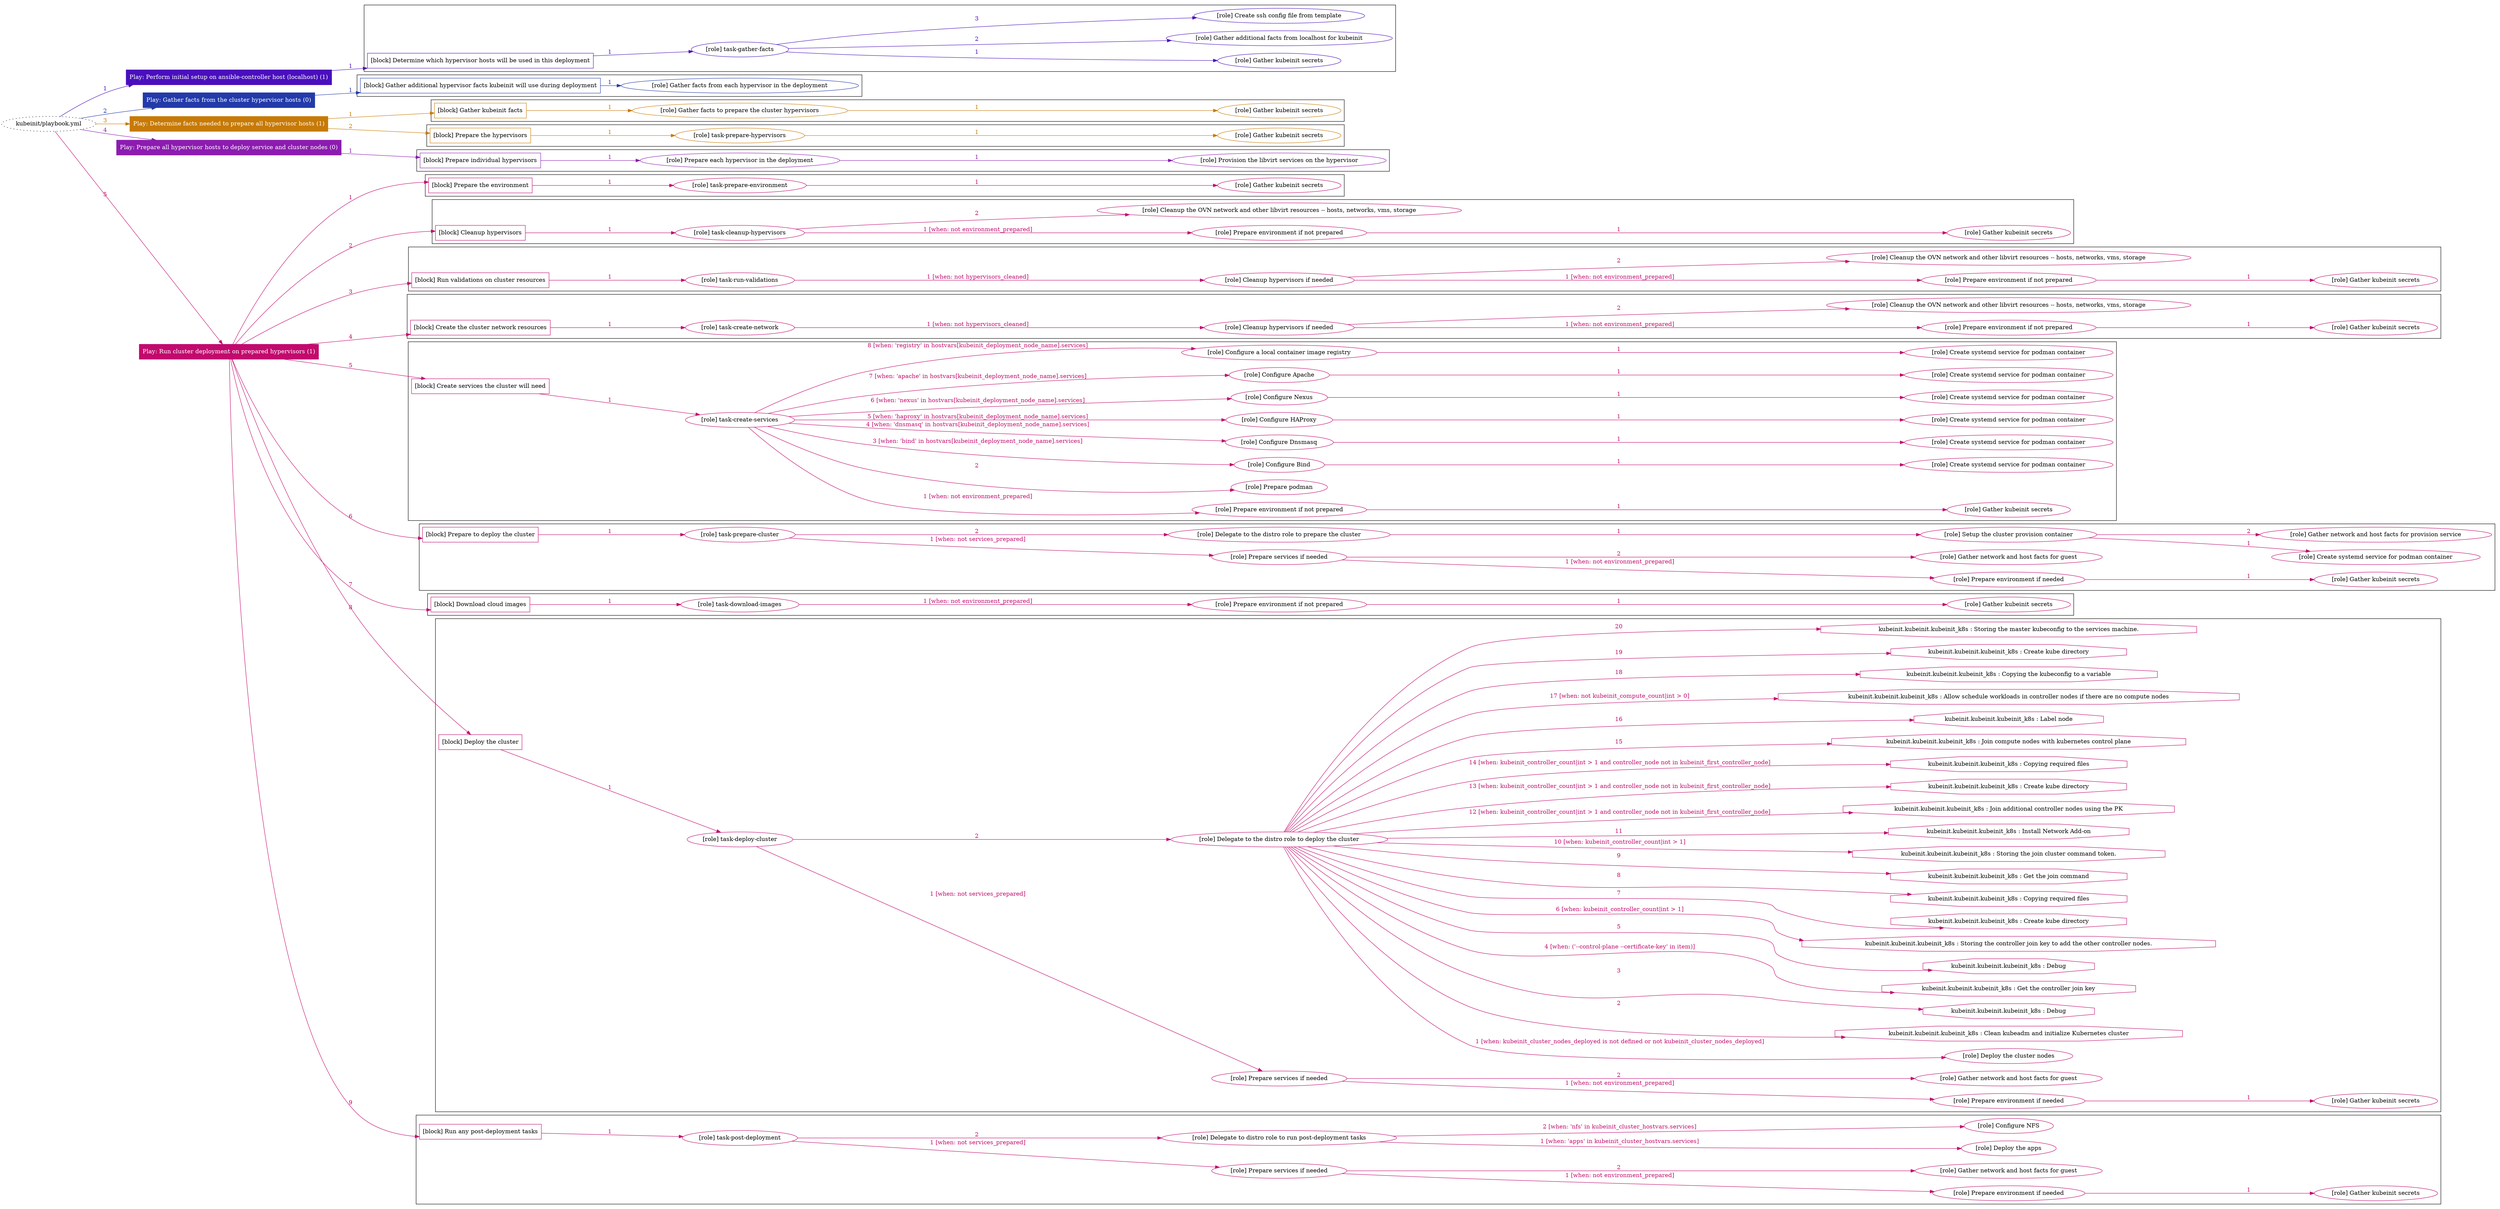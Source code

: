 digraph {
	graph [concentrate=true ordering=in rankdir=LR ratio=fill]
	edge [esep=5 sep=10]
	"kubeinit/playbook.yml" [URL="/home/runner/work/kubeinit/kubeinit/kubeinit/playbook.yml" id=playbook_8ba7c4a5 style=dotted]
	"kubeinit/playbook.yml" -> play_a17d05df [label="1 " color="#4a0fbd" fontcolor="#4a0fbd" id=edge_18a80ffe labeltooltip="1 " tooltip="1 "]
	subgraph "Play: Perform initial setup on ansible-controller host (localhost) (1)" {
		play_a17d05df [label="Play: Perform initial setup on ansible-controller host (localhost) (1)" URL="/home/runner/work/kubeinit/kubeinit/kubeinit/playbook.yml" color="#4a0fbd" fontcolor="#ffffff" id=play_a17d05df shape=box style=filled tooltip=localhost]
		play_a17d05df -> block_2d068ab2 [label=1 color="#4a0fbd" fontcolor="#4a0fbd" id=edge_ea3d58c0 labeltooltip=1 tooltip=1]
		subgraph cluster_block_2d068ab2 {
			block_2d068ab2 [label="[block] Determine which hypervisor hosts will be used in this deployment" URL="/home/runner/work/kubeinit/kubeinit/kubeinit/playbook.yml" color="#4a0fbd" id=block_2d068ab2 labeltooltip="Determine which hypervisor hosts will be used in this deployment" shape=box tooltip="Determine which hypervisor hosts will be used in this deployment"]
			block_2d068ab2 -> role_8c0f1665 [label="1 " color="#4a0fbd" fontcolor="#4a0fbd" id=edge_0869eeef labeltooltip="1 " tooltip="1 "]
			subgraph "task-gather-facts" {
				role_8c0f1665 [label="[role] task-gather-facts" URL="/home/runner/work/kubeinit/kubeinit/kubeinit/playbook.yml" color="#4a0fbd" id=role_8c0f1665 tooltip="task-gather-facts"]
				role_8c0f1665 -> role_6de875dc [label="1 " color="#4a0fbd" fontcolor="#4a0fbd" id=edge_e4c950be labeltooltip="1 " tooltip="1 "]
				subgraph "Gather kubeinit secrets" {
					role_6de875dc [label="[role] Gather kubeinit secrets" URL="/home/runner/.ansible/collections/ansible_collections/kubeinit/kubeinit/roles/kubeinit_prepare/tasks/build_hypervisors_group.yml" color="#4a0fbd" id=role_6de875dc tooltip="Gather kubeinit secrets"]
				}
				role_8c0f1665 -> role_e446452d [label="2 " color="#4a0fbd" fontcolor="#4a0fbd" id=edge_a6f31c0b labeltooltip="2 " tooltip="2 "]
				subgraph "Gather additional facts from localhost for kubeinit" {
					role_e446452d [label="[role] Gather additional facts from localhost for kubeinit" URL="/home/runner/.ansible/collections/ansible_collections/kubeinit/kubeinit/roles/kubeinit_prepare/tasks/build_hypervisors_group.yml" color="#4a0fbd" id=role_e446452d tooltip="Gather additional facts from localhost for kubeinit"]
				}
				role_8c0f1665 -> role_0670d93d [label="3 " color="#4a0fbd" fontcolor="#4a0fbd" id=edge_0c4e38c5 labeltooltip="3 " tooltip="3 "]
				subgraph "Create ssh config file from template" {
					role_0670d93d [label="[role] Create ssh config file from template" URL="/home/runner/.ansible/collections/ansible_collections/kubeinit/kubeinit/roles/kubeinit_prepare/tasks/build_hypervisors_group.yml" color="#4a0fbd" id=role_0670d93d tooltip="Create ssh config file from template"]
				}
			}
		}
	}
	"kubeinit/playbook.yml" -> play_cad198af [label="2 " color="#223aaa" fontcolor="#223aaa" id=edge_dd8376bb labeltooltip="2 " tooltip="2 "]
	subgraph "Play: Gather facts from the cluster hypervisor hosts (0)" {
		play_cad198af [label="Play: Gather facts from the cluster hypervisor hosts (0)" URL="/home/runner/work/kubeinit/kubeinit/kubeinit/playbook.yml" color="#223aaa" fontcolor="#ffffff" id=play_cad198af shape=box style=filled tooltip="Play: Gather facts from the cluster hypervisor hosts (0)"]
		play_cad198af -> block_651c637a [label=1 color="#223aaa" fontcolor="#223aaa" id=edge_a22ecb2f labeltooltip=1 tooltip=1]
		subgraph cluster_block_651c637a {
			block_651c637a [label="[block] Gather additional hypervisor facts kubeinit will use during deployment" URL="/home/runner/work/kubeinit/kubeinit/kubeinit/playbook.yml" color="#223aaa" id=block_651c637a labeltooltip="Gather additional hypervisor facts kubeinit will use during deployment" shape=box tooltip="Gather additional hypervisor facts kubeinit will use during deployment"]
			block_651c637a -> role_96c9e4df [label="1 " color="#223aaa" fontcolor="#223aaa" id=edge_33825b14 labeltooltip="1 " tooltip="1 "]
			subgraph "Gather facts from each hypervisor in the deployment" {
				role_96c9e4df [label="[role] Gather facts from each hypervisor in the deployment" URL="/home/runner/work/kubeinit/kubeinit/kubeinit/playbook.yml" color="#223aaa" id=role_96c9e4df tooltip="Gather facts from each hypervisor in the deployment"]
			}
		}
	}
	"kubeinit/playbook.yml" -> play_328d1480 [label="3 " color="#c77a05" fontcolor="#c77a05" id=edge_ce602c94 labeltooltip="3 " tooltip="3 "]
	subgraph "Play: Determine facts needed to prepare all hypervisor hosts (1)" {
		play_328d1480 [label="Play: Determine facts needed to prepare all hypervisor hosts (1)" URL="/home/runner/work/kubeinit/kubeinit/kubeinit/playbook.yml" color="#c77a05" fontcolor="#ffffff" id=play_328d1480 shape=box style=filled tooltip=localhost]
		play_328d1480 -> block_fd3bb9f2 [label=1 color="#c77a05" fontcolor="#c77a05" id=edge_e6a8bea7 labeltooltip=1 tooltip=1]
		subgraph cluster_block_fd3bb9f2 {
			block_fd3bb9f2 [label="[block] Gather kubeinit facts" URL="/home/runner/work/kubeinit/kubeinit/kubeinit/playbook.yml" color="#c77a05" id=block_fd3bb9f2 labeltooltip="Gather kubeinit facts" shape=box tooltip="Gather kubeinit facts"]
			block_fd3bb9f2 -> role_81cceb22 [label="1 " color="#c77a05" fontcolor="#c77a05" id=edge_daa7d978 labeltooltip="1 " tooltip="1 "]
			subgraph "Gather facts to prepare the cluster hypervisors" {
				role_81cceb22 [label="[role] Gather facts to prepare the cluster hypervisors" URL="/home/runner/work/kubeinit/kubeinit/kubeinit/playbook.yml" color="#c77a05" id=role_81cceb22 tooltip="Gather facts to prepare the cluster hypervisors"]
				role_81cceb22 -> role_ace8ba97 [label="1 " color="#c77a05" fontcolor="#c77a05" id=edge_709ae1fb labeltooltip="1 " tooltip="1 "]
				subgraph "Gather kubeinit secrets" {
					role_ace8ba97 [label="[role] Gather kubeinit secrets" URL="/home/runner/.ansible/collections/ansible_collections/kubeinit/kubeinit/roles/kubeinit_prepare/tasks/gather_kubeinit_facts.yml" color="#c77a05" id=role_ace8ba97 tooltip="Gather kubeinit secrets"]
				}
			}
		}
		play_328d1480 -> block_484818da [label=2 color="#c77a05" fontcolor="#c77a05" id=edge_d57c625b labeltooltip=2 tooltip=2]
		subgraph cluster_block_484818da {
			block_484818da [label="[block] Prepare the hypervisors" URL="/home/runner/work/kubeinit/kubeinit/kubeinit/playbook.yml" color="#c77a05" id=block_484818da labeltooltip="Prepare the hypervisors" shape=box tooltip="Prepare the hypervisors"]
			block_484818da -> role_dea1e152 [label="1 " color="#c77a05" fontcolor="#c77a05" id=edge_5a3ca6ff labeltooltip="1 " tooltip="1 "]
			subgraph "task-prepare-hypervisors" {
				role_dea1e152 [label="[role] task-prepare-hypervisors" URL="/home/runner/work/kubeinit/kubeinit/kubeinit/playbook.yml" color="#c77a05" id=role_dea1e152 tooltip="task-prepare-hypervisors"]
				role_dea1e152 -> role_45cfcaa7 [label="1 " color="#c77a05" fontcolor="#c77a05" id=edge_e21453c2 labeltooltip="1 " tooltip="1 "]
				subgraph "Gather kubeinit secrets" {
					role_45cfcaa7 [label="[role] Gather kubeinit secrets" URL="/home/runner/.ansible/collections/ansible_collections/kubeinit/kubeinit/roles/kubeinit_prepare/tasks/gather_kubeinit_facts.yml" color="#c77a05" id=role_45cfcaa7 tooltip="Gather kubeinit secrets"]
				}
			}
		}
	}
	"kubeinit/playbook.yml" -> play_400a9a38 [label="4 " color="#8c1cb0" fontcolor="#8c1cb0" id=edge_8ea9578e labeltooltip="4 " tooltip="4 "]
	subgraph "Play: Prepare all hypervisor hosts to deploy service and cluster nodes (0)" {
		play_400a9a38 [label="Play: Prepare all hypervisor hosts to deploy service and cluster nodes (0)" URL="/home/runner/work/kubeinit/kubeinit/kubeinit/playbook.yml" color="#8c1cb0" fontcolor="#ffffff" id=play_400a9a38 shape=box style=filled tooltip="Play: Prepare all hypervisor hosts to deploy service and cluster nodes (0)"]
		play_400a9a38 -> block_5d1e9caf [label=1 color="#8c1cb0" fontcolor="#8c1cb0" id=edge_41d5f275 labeltooltip=1 tooltip=1]
		subgraph cluster_block_5d1e9caf {
			block_5d1e9caf [label="[block] Prepare individual hypervisors" URL="/home/runner/work/kubeinit/kubeinit/kubeinit/playbook.yml" color="#8c1cb0" id=block_5d1e9caf labeltooltip="Prepare individual hypervisors" shape=box tooltip="Prepare individual hypervisors"]
			block_5d1e9caf -> role_36666d27 [label="1 " color="#8c1cb0" fontcolor="#8c1cb0" id=edge_103b034c labeltooltip="1 " tooltip="1 "]
			subgraph "Prepare each hypervisor in the deployment" {
				role_36666d27 [label="[role] Prepare each hypervisor in the deployment" URL="/home/runner/work/kubeinit/kubeinit/kubeinit/playbook.yml" color="#8c1cb0" id=role_36666d27 tooltip="Prepare each hypervisor in the deployment"]
				role_36666d27 -> role_bfb7abfd [label="1 " color="#8c1cb0" fontcolor="#8c1cb0" id=edge_2d4d882f labeltooltip="1 " tooltip="1 "]
				subgraph "Provision the libvirt services on the hypervisor" {
					role_bfb7abfd [label="[role] Provision the libvirt services on the hypervisor" URL="/home/runner/.ansible/collections/ansible_collections/kubeinit/kubeinit/roles/kubeinit_prepare/tasks/prepare_hypervisor.yml" color="#8c1cb0" id=role_bfb7abfd tooltip="Provision the libvirt services on the hypervisor"]
				}
			}
		}
	}
	"kubeinit/playbook.yml" -> play_681988e8 [label="5 " color="#c20a6e" fontcolor="#c20a6e" id=edge_b8c5c0c3 labeltooltip="5 " tooltip="5 "]
	subgraph "Play: Run cluster deployment on prepared hypervisors (1)" {
		play_681988e8 [label="Play: Run cluster deployment on prepared hypervisors (1)" URL="/home/runner/work/kubeinit/kubeinit/kubeinit/playbook.yml" color="#c20a6e" fontcolor="#ffffff" id=play_681988e8 shape=box style=filled tooltip=localhost]
		play_681988e8 -> block_16398cb4 [label=1 color="#c20a6e" fontcolor="#c20a6e" id=edge_44ee74b1 labeltooltip=1 tooltip=1]
		subgraph cluster_block_16398cb4 {
			block_16398cb4 [label="[block] Prepare the environment" URL="/home/runner/work/kubeinit/kubeinit/kubeinit/playbook.yml" color="#c20a6e" id=block_16398cb4 labeltooltip="Prepare the environment" shape=box tooltip="Prepare the environment"]
			block_16398cb4 -> role_c809c6b4 [label="1 " color="#c20a6e" fontcolor="#c20a6e" id=edge_040e4678 labeltooltip="1 " tooltip="1 "]
			subgraph "task-prepare-environment" {
				role_c809c6b4 [label="[role] task-prepare-environment" URL="/home/runner/work/kubeinit/kubeinit/kubeinit/playbook.yml" color="#c20a6e" id=role_c809c6b4 tooltip="task-prepare-environment"]
				role_c809c6b4 -> role_1ee117ae [label="1 " color="#c20a6e" fontcolor="#c20a6e" id=edge_1a80fb2b labeltooltip="1 " tooltip="1 "]
				subgraph "Gather kubeinit secrets" {
					role_1ee117ae [label="[role] Gather kubeinit secrets" URL="/home/runner/.ansible/collections/ansible_collections/kubeinit/kubeinit/roles/kubeinit_prepare/tasks/gather_kubeinit_facts.yml" color="#c20a6e" id=role_1ee117ae tooltip="Gather kubeinit secrets"]
				}
			}
		}
		play_681988e8 -> block_14613bde [label=2 color="#c20a6e" fontcolor="#c20a6e" id=edge_66885402 labeltooltip=2 tooltip=2]
		subgraph cluster_block_14613bde {
			block_14613bde [label="[block] Cleanup hypervisors" URL="/home/runner/work/kubeinit/kubeinit/kubeinit/playbook.yml" color="#c20a6e" id=block_14613bde labeltooltip="Cleanup hypervisors" shape=box tooltip="Cleanup hypervisors"]
			block_14613bde -> role_ceed069b [label="1 " color="#c20a6e" fontcolor="#c20a6e" id=edge_4c768154 labeltooltip="1 " tooltip="1 "]
			subgraph "task-cleanup-hypervisors" {
				role_ceed069b [label="[role] task-cleanup-hypervisors" URL="/home/runner/work/kubeinit/kubeinit/kubeinit/playbook.yml" color="#c20a6e" id=role_ceed069b tooltip="task-cleanup-hypervisors"]
				role_ceed069b -> role_5caec19b [label="1 [when: not environment_prepared]" color="#c20a6e" fontcolor="#c20a6e" id=edge_75848de9 labeltooltip="1 [when: not environment_prepared]" tooltip="1 [when: not environment_prepared]"]
				subgraph "Prepare environment if not prepared" {
					role_5caec19b [label="[role] Prepare environment if not prepared" URL="/home/runner/.ansible/collections/ansible_collections/kubeinit/kubeinit/roles/kubeinit_prepare/tasks/cleanup_hypervisors.yml" color="#c20a6e" id=role_5caec19b tooltip="Prepare environment if not prepared"]
					role_5caec19b -> role_0d2ee2d3 [label="1 " color="#c20a6e" fontcolor="#c20a6e" id=edge_b695bd92 labeltooltip="1 " tooltip="1 "]
					subgraph "Gather kubeinit secrets" {
						role_0d2ee2d3 [label="[role] Gather kubeinit secrets" URL="/home/runner/.ansible/collections/ansible_collections/kubeinit/kubeinit/roles/kubeinit_prepare/tasks/gather_kubeinit_facts.yml" color="#c20a6e" id=role_0d2ee2d3 tooltip="Gather kubeinit secrets"]
					}
				}
				role_ceed069b -> role_38732ffa [label="2 " color="#c20a6e" fontcolor="#c20a6e" id=edge_02dcd651 labeltooltip="2 " tooltip="2 "]
				subgraph "Cleanup the OVN network and other libvirt resources -- hosts, networks, vms, storage" {
					role_38732ffa [label="[role] Cleanup the OVN network and other libvirt resources -- hosts, networks, vms, storage" URL="/home/runner/.ansible/collections/ansible_collections/kubeinit/kubeinit/roles/kubeinit_prepare/tasks/cleanup_hypervisors.yml" color="#c20a6e" id=role_38732ffa tooltip="Cleanup the OVN network and other libvirt resources -- hosts, networks, vms, storage"]
				}
			}
		}
		play_681988e8 -> block_e84bd72d [label=3 color="#c20a6e" fontcolor="#c20a6e" id=edge_b7f20748 labeltooltip=3 tooltip=3]
		subgraph cluster_block_e84bd72d {
			block_e84bd72d [label="[block] Run validations on cluster resources" URL="/home/runner/work/kubeinit/kubeinit/kubeinit/playbook.yml" color="#c20a6e" id=block_e84bd72d labeltooltip="Run validations on cluster resources" shape=box tooltip="Run validations on cluster resources"]
			block_e84bd72d -> role_45c4965c [label="1 " color="#c20a6e" fontcolor="#c20a6e" id=edge_e49951ca labeltooltip="1 " tooltip="1 "]
			subgraph "task-run-validations" {
				role_45c4965c [label="[role] task-run-validations" URL="/home/runner/work/kubeinit/kubeinit/kubeinit/playbook.yml" color="#c20a6e" id=role_45c4965c tooltip="task-run-validations"]
				role_45c4965c -> role_d6d7b94e [label="1 [when: not hypervisors_cleaned]" color="#c20a6e" fontcolor="#c20a6e" id=edge_5622c384 labeltooltip="1 [when: not hypervisors_cleaned]" tooltip="1 [when: not hypervisors_cleaned]"]
				subgraph "Cleanup hypervisors if needed" {
					role_d6d7b94e [label="[role] Cleanup hypervisors if needed" URL="/home/runner/.ansible/collections/ansible_collections/kubeinit/kubeinit/roles/kubeinit_validations/tasks/main.yml" color="#c20a6e" id=role_d6d7b94e tooltip="Cleanup hypervisors if needed"]
					role_d6d7b94e -> role_12631855 [label="1 [when: not environment_prepared]" color="#c20a6e" fontcolor="#c20a6e" id=edge_8c55b335 labeltooltip="1 [when: not environment_prepared]" tooltip="1 [when: not environment_prepared]"]
					subgraph "Prepare environment if not prepared" {
						role_12631855 [label="[role] Prepare environment if not prepared" URL="/home/runner/.ansible/collections/ansible_collections/kubeinit/kubeinit/roles/kubeinit_prepare/tasks/cleanup_hypervisors.yml" color="#c20a6e" id=role_12631855 tooltip="Prepare environment if not prepared"]
						role_12631855 -> role_b5fab94a [label="1 " color="#c20a6e" fontcolor="#c20a6e" id=edge_e055a10d labeltooltip="1 " tooltip="1 "]
						subgraph "Gather kubeinit secrets" {
							role_b5fab94a [label="[role] Gather kubeinit secrets" URL="/home/runner/.ansible/collections/ansible_collections/kubeinit/kubeinit/roles/kubeinit_prepare/tasks/gather_kubeinit_facts.yml" color="#c20a6e" id=role_b5fab94a tooltip="Gather kubeinit secrets"]
						}
					}
					role_d6d7b94e -> role_90ed282e [label="2 " color="#c20a6e" fontcolor="#c20a6e" id=edge_e5a3d2de labeltooltip="2 " tooltip="2 "]
					subgraph "Cleanup the OVN network and other libvirt resources -- hosts, networks, vms, storage" {
						role_90ed282e [label="[role] Cleanup the OVN network and other libvirt resources -- hosts, networks, vms, storage" URL="/home/runner/.ansible/collections/ansible_collections/kubeinit/kubeinit/roles/kubeinit_prepare/tasks/cleanup_hypervisors.yml" color="#c20a6e" id=role_90ed282e tooltip="Cleanup the OVN network and other libvirt resources -- hosts, networks, vms, storage"]
					}
				}
			}
		}
		play_681988e8 -> block_2cdc305a [label=4 color="#c20a6e" fontcolor="#c20a6e" id=edge_83de4653 labeltooltip=4 tooltip=4]
		subgraph cluster_block_2cdc305a {
			block_2cdc305a [label="[block] Create the cluster network resources" URL="/home/runner/work/kubeinit/kubeinit/kubeinit/playbook.yml" color="#c20a6e" id=block_2cdc305a labeltooltip="Create the cluster network resources" shape=box tooltip="Create the cluster network resources"]
			block_2cdc305a -> role_9726584f [label="1 " color="#c20a6e" fontcolor="#c20a6e" id=edge_3bcc4fce labeltooltip="1 " tooltip="1 "]
			subgraph "task-create-network" {
				role_9726584f [label="[role] task-create-network" URL="/home/runner/work/kubeinit/kubeinit/kubeinit/playbook.yml" color="#c20a6e" id=role_9726584f tooltip="task-create-network"]
				role_9726584f -> role_b9780b70 [label="1 [when: not hypervisors_cleaned]" color="#c20a6e" fontcolor="#c20a6e" id=edge_078c0ee2 labeltooltip="1 [when: not hypervisors_cleaned]" tooltip="1 [when: not hypervisors_cleaned]"]
				subgraph "Cleanup hypervisors if needed" {
					role_b9780b70 [label="[role] Cleanup hypervisors if needed" URL="/home/runner/.ansible/collections/ansible_collections/kubeinit/kubeinit/roles/kubeinit_libvirt/tasks/create_network.yml" color="#c20a6e" id=role_b9780b70 tooltip="Cleanup hypervisors if needed"]
					role_b9780b70 -> role_a569dfd5 [label="1 [when: not environment_prepared]" color="#c20a6e" fontcolor="#c20a6e" id=edge_3c26b05b labeltooltip="1 [when: not environment_prepared]" tooltip="1 [when: not environment_prepared]"]
					subgraph "Prepare environment if not prepared" {
						role_a569dfd5 [label="[role] Prepare environment if not prepared" URL="/home/runner/.ansible/collections/ansible_collections/kubeinit/kubeinit/roles/kubeinit_prepare/tasks/cleanup_hypervisors.yml" color="#c20a6e" id=role_a569dfd5 tooltip="Prepare environment if not prepared"]
						role_a569dfd5 -> role_c3ef6859 [label="1 " color="#c20a6e" fontcolor="#c20a6e" id=edge_c5362574 labeltooltip="1 " tooltip="1 "]
						subgraph "Gather kubeinit secrets" {
							role_c3ef6859 [label="[role] Gather kubeinit secrets" URL="/home/runner/.ansible/collections/ansible_collections/kubeinit/kubeinit/roles/kubeinit_prepare/tasks/gather_kubeinit_facts.yml" color="#c20a6e" id=role_c3ef6859 tooltip="Gather kubeinit secrets"]
						}
					}
					role_b9780b70 -> role_1034e7eb [label="2 " color="#c20a6e" fontcolor="#c20a6e" id=edge_64ddac0a labeltooltip="2 " tooltip="2 "]
					subgraph "Cleanup the OVN network and other libvirt resources -- hosts, networks, vms, storage" {
						role_1034e7eb [label="[role] Cleanup the OVN network and other libvirt resources -- hosts, networks, vms, storage" URL="/home/runner/.ansible/collections/ansible_collections/kubeinit/kubeinit/roles/kubeinit_prepare/tasks/cleanup_hypervisors.yml" color="#c20a6e" id=role_1034e7eb tooltip="Cleanup the OVN network and other libvirt resources -- hosts, networks, vms, storage"]
					}
				}
			}
		}
		play_681988e8 -> block_c1836c9f [label=5 color="#c20a6e" fontcolor="#c20a6e" id=edge_ad811fa3 labeltooltip=5 tooltip=5]
		subgraph cluster_block_c1836c9f {
			block_c1836c9f [label="[block] Create services the cluster will need" URL="/home/runner/work/kubeinit/kubeinit/kubeinit/playbook.yml" color="#c20a6e" id=block_c1836c9f labeltooltip="Create services the cluster will need" shape=box tooltip="Create services the cluster will need"]
			block_c1836c9f -> role_654e9d4c [label="1 " color="#c20a6e" fontcolor="#c20a6e" id=edge_afe26bd8 labeltooltip="1 " tooltip="1 "]
			subgraph "task-create-services" {
				role_654e9d4c [label="[role] task-create-services" URL="/home/runner/work/kubeinit/kubeinit/kubeinit/playbook.yml" color="#c20a6e" id=role_654e9d4c tooltip="task-create-services"]
				role_654e9d4c -> role_8a11d7c4 [label="1 [when: not environment_prepared]" color="#c20a6e" fontcolor="#c20a6e" id=edge_b00479ef labeltooltip="1 [when: not environment_prepared]" tooltip="1 [when: not environment_prepared]"]
				subgraph "Prepare environment if not prepared" {
					role_8a11d7c4 [label="[role] Prepare environment if not prepared" URL="/home/runner/.ansible/collections/ansible_collections/kubeinit/kubeinit/roles/kubeinit_services/tasks/main.yml" color="#c20a6e" id=role_8a11d7c4 tooltip="Prepare environment if not prepared"]
					role_8a11d7c4 -> role_6afd8e5b [label="1 " color="#c20a6e" fontcolor="#c20a6e" id=edge_432169c4 labeltooltip="1 " tooltip="1 "]
					subgraph "Gather kubeinit secrets" {
						role_6afd8e5b [label="[role] Gather kubeinit secrets" URL="/home/runner/.ansible/collections/ansible_collections/kubeinit/kubeinit/roles/kubeinit_prepare/tasks/gather_kubeinit_facts.yml" color="#c20a6e" id=role_6afd8e5b tooltip="Gather kubeinit secrets"]
					}
				}
				role_654e9d4c -> role_3315f94f [label="2 " color="#c20a6e" fontcolor="#c20a6e" id=edge_29cfb1d5 labeltooltip="2 " tooltip="2 "]
				subgraph "Prepare podman" {
					role_3315f94f [label="[role] Prepare podman" URL="/home/runner/.ansible/collections/ansible_collections/kubeinit/kubeinit/roles/kubeinit_services/tasks/00_create_service_pod.yml" color="#c20a6e" id=role_3315f94f tooltip="Prepare podman"]
				}
				role_654e9d4c -> role_a65d8fe7 [label="3 [when: 'bind' in hostvars[kubeinit_deployment_node_name].services]" color="#c20a6e" fontcolor="#c20a6e" id=edge_3400f33a labeltooltip="3 [when: 'bind' in hostvars[kubeinit_deployment_node_name].services]" tooltip="3 [when: 'bind' in hostvars[kubeinit_deployment_node_name].services]"]
				subgraph "Configure Bind" {
					role_a65d8fe7 [label="[role] Configure Bind" URL="/home/runner/.ansible/collections/ansible_collections/kubeinit/kubeinit/roles/kubeinit_services/tasks/start_services_containers.yml" color="#c20a6e" id=role_a65d8fe7 tooltip="Configure Bind"]
					role_a65d8fe7 -> role_dd97d2b7 [label="1 " color="#c20a6e" fontcolor="#c20a6e" id=edge_393cddcc labeltooltip="1 " tooltip="1 "]
					subgraph "Create systemd service for podman container" {
						role_dd97d2b7 [label="[role] Create systemd service for podman container" URL="/home/runner/.ansible/collections/ansible_collections/kubeinit/kubeinit/roles/kubeinit_bind/tasks/main.yml" color="#c20a6e" id=role_dd97d2b7 tooltip="Create systemd service for podman container"]
					}
				}
				role_654e9d4c -> role_37e904a1 [label="4 [when: 'dnsmasq' in hostvars[kubeinit_deployment_node_name].services]" color="#c20a6e" fontcolor="#c20a6e" id=edge_5e03a34f labeltooltip="4 [when: 'dnsmasq' in hostvars[kubeinit_deployment_node_name].services]" tooltip="4 [when: 'dnsmasq' in hostvars[kubeinit_deployment_node_name].services]"]
				subgraph "Configure Dnsmasq" {
					role_37e904a1 [label="[role] Configure Dnsmasq" URL="/home/runner/.ansible/collections/ansible_collections/kubeinit/kubeinit/roles/kubeinit_services/tasks/start_services_containers.yml" color="#c20a6e" id=role_37e904a1 tooltip="Configure Dnsmasq"]
					role_37e904a1 -> role_5eebe9a8 [label="1 " color="#c20a6e" fontcolor="#c20a6e" id=edge_097e8541 labeltooltip="1 " tooltip="1 "]
					subgraph "Create systemd service for podman container" {
						role_5eebe9a8 [label="[role] Create systemd service for podman container" URL="/home/runner/.ansible/collections/ansible_collections/kubeinit/kubeinit/roles/kubeinit_dnsmasq/tasks/main.yml" color="#c20a6e" id=role_5eebe9a8 tooltip="Create systemd service for podman container"]
					}
				}
				role_654e9d4c -> role_1fbeef6c [label="5 [when: 'haproxy' in hostvars[kubeinit_deployment_node_name].services]" color="#c20a6e" fontcolor="#c20a6e" id=edge_12b08b5f labeltooltip="5 [when: 'haproxy' in hostvars[kubeinit_deployment_node_name].services]" tooltip="5 [when: 'haproxy' in hostvars[kubeinit_deployment_node_name].services]"]
				subgraph "Configure HAProxy" {
					role_1fbeef6c [label="[role] Configure HAProxy" URL="/home/runner/.ansible/collections/ansible_collections/kubeinit/kubeinit/roles/kubeinit_services/tasks/start_services_containers.yml" color="#c20a6e" id=role_1fbeef6c tooltip="Configure HAProxy"]
					role_1fbeef6c -> role_2f35872b [label="1 " color="#c20a6e" fontcolor="#c20a6e" id=edge_29976c17 labeltooltip="1 " tooltip="1 "]
					subgraph "Create systemd service for podman container" {
						role_2f35872b [label="[role] Create systemd service for podman container" URL="/home/runner/.ansible/collections/ansible_collections/kubeinit/kubeinit/roles/kubeinit_haproxy/tasks/main.yml" color="#c20a6e" id=role_2f35872b tooltip="Create systemd service for podman container"]
					}
				}
				role_654e9d4c -> role_eba0b496 [label="6 [when: 'nexus' in hostvars[kubeinit_deployment_node_name].services]" color="#c20a6e" fontcolor="#c20a6e" id=edge_8092f2a7 labeltooltip="6 [when: 'nexus' in hostvars[kubeinit_deployment_node_name].services]" tooltip="6 [when: 'nexus' in hostvars[kubeinit_deployment_node_name].services]"]
				subgraph "Configure Nexus" {
					role_eba0b496 [label="[role] Configure Nexus" URL="/home/runner/.ansible/collections/ansible_collections/kubeinit/kubeinit/roles/kubeinit_services/tasks/start_services_containers.yml" color="#c20a6e" id=role_eba0b496 tooltip="Configure Nexus"]
					role_eba0b496 -> role_05212347 [label="1 " color="#c20a6e" fontcolor="#c20a6e" id=edge_f4c3a777 labeltooltip="1 " tooltip="1 "]
					subgraph "Create systemd service for podman container" {
						role_05212347 [label="[role] Create systemd service for podman container" URL="/home/runner/.ansible/collections/ansible_collections/kubeinit/kubeinit/roles/kubeinit_nexus/tasks/main.yml" color="#c20a6e" id=role_05212347 tooltip="Create systemd service for podman container"]
					}
				}
				role_654e9d4c -> role_b1e41fad [label="7 [when: 'apache' in hostvars[kubeinit_deployment_node_name].services]" color="#c20a6e" fontcolor="#c20a6e" id=edge_dc7a1fdc labeltooltip="7 [when: 'apache' in hostvars[kubeinit_deployment_node_name].services]" tooltip="7 [when: 'apache' in hostvars[kubeinit_deployment_node_name].services]"]
				subgraph "Configure Apache" {
					role_b1e41fad [label="[role] Configure Apache" URL="/home/runner/.ansible/collections/ansible_collections/kubeinit/kubeinit/roles/kubeinit_services/tasks/start_services_containers.yml" color="#c20a6e" id=role_b1e41fad tooltip="Configure Apache"]
					role_b1e41fad -> role_95e48010 [label="1 " color="#c20a6e" fontcolor="#c20a6e" id=edge_da235622 labeltooltip="1 " tooltip="1 "]
					subgraph "Create systemd service for podman container" {
						role_95e48010 [label="[role] Create systemd service for podman container" URL="/home/runner/.ansible/collections/ansible_collections/kubeinit/kubeinit/roles/kubeinit_apache/tasks/main.yml" color="#c20a6e" id=role_95e48010 tooltip="Create systemd service for podman container"]
					}
				}
				role_654e9d4c -> role_cad62e18 [label="8 [when: 'registry' in hostvars[kubeinit_deployment_node_name].services]" color="#c20a6e" fontcolor="#c20a6e" id=edge_39a78390 labeltooltip="8 [when: 'registry' in hostvars[kubeinit_deployment_node_name].services]" tooltip="8 [when: 'registry' in hostvars[kubeinit_deployment_node_name].services]"]
				subgraph "Configure a local container image registry" {
					role_cad62e18 [label="[role] Configure a local container image registry" URL="/home/runner/.ansible/collections/ansible_collections/kubeinit/kubeinit/roles/kubeinit_services/tasks/start_services_containers.yml" color="#c20a6e" id=role_cad62e18 tooltip="Configure a local container image registry"]
					role_cad62e18 -> role_25e64878 [label="1 " color="#c20a6e" fontcolor="#c20a6e" id=edge_e65d1bec labeltooltip="1 " tooltip="1 "]
					subgraph "Create systemd service for podman container" {
						role_25e64878 [label="[role] Create systemd service for podman container" URL="/home/runner/.ansible/collections/ansible_collections/kubeinit/kubeinit/roles/kubeinit_registry/tasks/main.yml" color="#c20a6e" id=role_25e64878 tooltip="Create systemd service for podman container"]
					}
				}
			}
		}
		play_681988e8 -> block_26f3fbb2 [label=6 color="#c20a6e" fontcolor="#c20a6e" id=edge_cf180a7d labeltooltip=6 tooltip=6]
		subgraph cluster_block_26f3fbb2 {
			block_26f3fbb2 [label="[block] Prepare to deploy the cluster" URL="/home/runner/work/kubeinit/kubeinit/kubeinit/playbook.yml" color="#c20a6e" id=block_26f3fbb2 labeltooltip="Prepare to deploy the cluster" shape=box tooltip="Prepare to deploy the cluster"]
			block_26f3fbb2 -> role_c4cd6ec9 [label="1 " color="#c20a6e" fontcolor="#c20a6e" id=edge_c34f6ad4 labeltooltip="1 " tooltip="1 "]
			subgraph "task-prepare-cluster" {
				role_c4cd6ec9 [label="[role] task-prepare-cluster" URL="/home/runner/work/kubeinit/kubeinit/kubeinit/playbook.yml" color="#c20a6e" id=role_c4cd6ec9 tooltip="task-prepare-cluster"]
				role_c4cd6ec9 -> role_117ac2d2 [label="1 [when: not services_prepared]" color="#c20a6e" fontcolor="#c20a6e" id=edge_f819d56d labeltooltip="1 [when: not services_prepared]" tooltip="1 [when: not services_prepared]"]
				subgraph "Prepare services if needed" {
					role_117ac2d2 [label="[role] Prepare services if needed" URL="/home/runner/.ansible/collections/ansible_collections/kubeinit/kubeinit/roles/kubeinit_prepare/tasks/prepare_cluster.yml" color="#c20a6e" id=role_117ac2d2 tooltip="Prepare services if needed"]
					role_117ac2d2 -> role_5f2e8d22 [label="1 [when: not environment_prepared]" color="#c20a6e" fontcolor="#c20a6e" id=edge_c376811d labeltooltip="1 [when: not environment_prepared]" tooltip="1 [when: not environment_prepared]"]
					subgraph "Prepare environment if needed" {
						role_5f2e8d22 [label="[role] Prepare environment if needed" URL="/home/runner/.ansible/collections/ansible_collections/kubeinit/kubeinit/roles/kubeinit_services/tasks/prepare_services.yml" color="#c20a6e" id=role_5f2e8d22 tooltip="Prepare environment if needed"]
						role_5f2e8d22 -> role_00ccc9f1 [label="1 " color="#c20a6e" fontcolor="#c20a6e" id=edge_a2b22e2a labeltooltip="1 " tooltip="1 "]
						subgraph "Gather kubeinit secrets" {
							role_00ccc9f1 [label="[role] Gather kubeinit secrets" URL="/home/runner/.ansible/collections/ansible_collections/kubeinit/kubeinit/roles/kubeinit_prepare/tasks/gather_kubeinit_facts.yml" color="#c20a6e" id=role_00ccc9f1 tooltip="Gather kubeinit secrets"]
						}
					}
					role_117ac2d2 -> role_7c2613ea [label="2 " color="#c20a6e" fontcolor="#c20a6e" id=edge_9774f358 labeltooltip="2 " tooltip="2 "]
					subgraph "Gather network and host facts for guest" {
						role_7c2613ea [label="[role] Gather network and host facts for guest" URL="/home/runner/.ansible/collections/ansible_collections/kubeinit/kubeinit/roles/kubeinit_services/tasks/prepare_services.yml" color="#c20a6e" id=role_7c2613ea tooltip="Gather network and host facts for guest"]
					}
				}
				role_c4cd6ec9 -> role_b8596389 [label="2 " color="#c20a6e" fontcolor="#c20a6e" id=edge_68efdd3a labeltooltip="2 " tooltip="2 "]
				subgraph "Delegate to the distro role to prepare the cluster" {
					role_b8596389 [label="[role] Delegate to the distro role to prepare the cluster" URL="/home/runner/.ansible/collections/ansible_collections/kubeinit/kubeinit/roles/kubeinit_prepare/tasks/prepare_cluster.yml" color="#c20a6e" id=role_b8596389 tooltip="Delegate to the distro role to prepare the cluster"]
					role_b8596389 -> role_2258ac2a [label="1 " color="#c20a6e" fontcolor="#c20a6e" id=edge_cfd9f14e labeltooltip="1 " tooltip="1 "]
					subgraph "Setup the cluster provision container" {
						role_2258ac2a [label="[role] Setup the cluster provision container" URL="/home/runner/.ansible/collections/ansible_collections/kubeinit/kubeinit/roles/kubeinit_k8s/tasks/prepare_cluster.yml" color="#c20a6e" id=role_2258ac2a tooltip="Setup the cluster provision container"]
						role_2258ac2a -> role_6d63a130 [label="1 " color="#c20a6e" fontcolor="#c20a6e" id=edge_79a41e3a labeltooltip="1 " tooltip="1 "]
						subgraph "Create systemd service for podman container" {
							role_6d63a130 [label="[role] Create systemd service for podman container" URL="/home/runner/.ansible/collections/ansible_collections/kubeinit/kubeinit/roles/kubeinit_services/tasks/create_provision_container.yml" color="#c20a6e" id=role_6d63a130 tooltip="Create systemd service for podman container"]
						}
						role_2258ac2a -> role_309e5811 [label="2 " color="#c20a6e" fontcolor="#c20a6e" id=edge_f242bc64 labeltooltip="2 " tooltip="2 "]
						subgraph "Gather network and host facts for provision service" {
							role_309e5811 [label="[role] Gather network and host facts for provision service" URL="/home/runner/.ansible/collections/ansible_collections/kubeinit/kubeinit/roles/kubeinit_services/tasks/create_provision_container.yml" color="#c20a6e" id=role_309e5811 tooltip="Gather network and host facts for provision service"]
						}
					}
				}
			}
		}
		play_681988e8 -> block_945a7577 [label=7 color="#c20a6e" fontcolor="#c20a6e" id=edge_f4fd1305 labeltooltip=7 tooltip=7]
		subgraph cluster_block_945a7577 {
			block_945a7577 [label="[block] Download cloud images" URL="/home/runner/work/kubeinit/kubeinit/kubeinit/playbook.yml" color="#c20a6e" id=block_945a7577 labeltooltip="Download cloud images" shape=box tooltip="Download cloud images"]
			block_945a7577 -> role_031147e2 [label="1 " color="#c20a6e" fontcolor="#c20a6e" id=edge_95532f33 labeltooltip="1 " tooltip="1 "]
			subgraph "task-download-images" {
				role_031147e2 [label="[role] task-download-images" URL="/home/runner/work/kubeinit/kubeinit/kubeinit/playbook.yml" color="#c20a6e" id=role_031147e2 tooltip="task-download-images"]
				role_031147e2 -> role_2b2ce770 [label="1 [when: not environment_prepared]" color="#c20a6e" fontcolor="#c20a6e" id=edge_9bcda515 labeltooltip="1 [when: not environment_prepared]" tooltip="1 [when: not environment_prepared]"]
				subgraph "Prepare environment if not prepared" {
					role_2b2ce770 [label="[role] Prepare environment if not prepared" URL="/home/runner/.ansible/collections/ansible_collections/kubeinit/kubeinit/roles/kubeinit_libvirt/tasks/download_cloud_images.yml" color="#c20a6e" id=role_2b2ce770 tooltip="Prepare environment if not prepared"]
					role_2b2ce770 -> role_0bc57a34 [label="1 " color="#c20a6e" fontcolor="#c20a6e" id=edge_dc24b9f9 labeltooltip="1 " tooltip="1 "]
					subgraph "Gather kubeinit secrets" {
						role_0bc57a34 [label="[role] Gather kubeinit secrets" URL="/home/runner/.ansible/collections/ansible_collections/kubeinit/kubeinit/roles/kubeinit_prepare/tasks/gather_kubeinit_facts.yml" color="#c20a6e" id=role_0bc57a34 tooltip="Gather kubeinit secrets"]
					}
				}
			}
		}
		play_681988e8 -> block_101d06e9 [label=8 color="#c20a6e" fontcolor="#c20a6e" id=edge_ba1d6864 labeltooltip=8 tooltip=8]
		subgraph cluster_block_101d06e9 {
			block_101d06e9 [label="[block] Deploy the cluster" URL="/home/runner/work/kubeinit/kubeinit/kubeinit/playbook.yml" color="#c20a6e" id=block_101d06e9 labeltooltip="Deploy the cluster" shape=box tooltip="Deploy the cluster"]
			block_101d06e9 -> role_6fd4d9e7 [label="1 " color="#c20a6e" fontcolor="#c20a6e" id=edge_e533baf9 labeltooltip="1 " tooltip="1 "]
			subgraph "task-deploy-cluster" {
				role_6fd4d9e7 [label="[role] task-deploy-cluster" URL="/home/runner/work/kubeinit/kubeinit/kubeinit/playbook.yml" color="#c20a6e" id=role_6fd4d9e7 tooltip="task-deploy-cluster"]
				role_6fd4d9e7 -> role_e11a828a [label="1 [when: not services_prepared]" color="#c20a6e" fontcolor="#c20a6e" id=edge_0262d83a labeltooltip="1 [when: not services_prepared]" tooltip="1 [when: not services_prepared]"]
				subgraph "Prepare services if needed" {
					role_e11a828a [label="[role] Prepare services if needed" URL="/home/runner/.ansible/collections/ansible_collections/kubeinit/kubeinit/roles/kubeinit_prepare/tasks/deploy_cluster.yml" color="#c20a6e" id=role_e11a828a tooltip="Prepare services if needed"]
					role_e11a828a -> role_b4271089 [label="1 [when: not environment_prepared]" color="#c20a6e" fontcolor="#c20a6e" id=edge_d8a0beee labeltooltip="1 [when: not environment_prepared]" tooltip="1 [when: not environment_prepared]"]
					subgraph "Prepare environment if needed" {
						role_b4271089 [label="[role] Prepare environment if needed" URL="/home/runner/.ansible/collections/ansible_collections/kubeinit/kubeinit/roles/kubeinit_services/tasks/prepare_services.yml" color="#c20a6e" id=role_b4271089 tooltip="Prepare environment if needed"]
						role_b4271089 -> role_5b7941a7 [label="1 " color="#c20a6e" fontcolor="#c20a6e" id=edge_421e00e6 labeltooltip="1 " tooltip="1 "]
						subgraph "Gather kubeinit secrets" {
							role_5b7941a7 [label="[role] Gather kubeinit secrets" URL="/home/runner/.ansible/collections/ansible_collections/kubeinit/kubeinit/roles/kubeinit_prepare/tasks/gather_kubeinit_facts.yml" color="#c20a6e" id=role_5b7941a7 tooltip="Gather kubeinit secrets"]
						}
					}
					role_e11a828a -> role_d1ffd9e8 [label="2 " color="#c20a6e" fontcolor="#c20a6e" id=edge_3a08492a labeltooltip="2 " tooltip="2 "]
					subgraph "Gather network and host facts for guest" {
						role_d1ffd9e8 [label="[role] Gather network and host facts for guest" URL="/home/runner/.ansible/collections/ansible_collections/kubeinit/kubeinit/roles/kubeinit_services/tasks/prepare_services.yml" color="#c20a6e" id=role_d1ffd9e8 tooltip="Gather network and host facts for guest"]
					}
				}
				role_6fd4d9e7 -> role_349cc6fe [label="2 " color="#c20a6e" fontcolor="#c20a6e" id=edge_25d33ec2 labeltooltip="2 " tooltip="2 "]
				subgraph "Delegate to the distro role to deploy the cluster" {
					role_349cc6fe [label="[role] Delegate to the distro role to deploy the cluster" URL="/home/runner/.ansible/collections/ansible_collections/kubeinit/kubeinit/roles/kubeinit_prepare/tasks/deploy_cluster.yml" color="#c20a6e" id=role_349cc6fe tooltip="Delegate to the distro role to deploy the cluster"]
					role_349cc6fe -> role_ee33c6f6 [label="1 [when: kubeinit_cluster_nodes_deployed is not defined or not kubeinit_cluster_nodes_deployed]" color="#c20a6e" fontcolor="#c20a6e" id=edge_175c6b45 labeltooltip="1 [when: kubeinit_cluster_nodes_deployed is not defined or not kubeinit_cluster_nodes_deployed]" tooltip="1 [when: kubeinit_cluster_nodes_deployed is not defined or not kubeinit_cluster_nodes_deployed]"]
					subgraph "Deploy the cluster nodes" {
						role_ee33c6f6 [label="[role] Deploy the cluster nodes" URL="/home/runner/.ansible/collections/ansible_collections/kubeinit/kubeinit/roles/kubeinit_k8s/tasks/main.yml" color="#c20a6e" id=role_ee33c6f6 tooltip="Deploy the cluster nodes"]
					}
					task_f09aac9c [label="kubeinit.kubeinit.kubeinit_k8s : Clean kubeadm and initialize Kubernetes cluster" URL="/home/runner/.ansible/collections/ansible_collections/kubeinit/kubeinit/roles/kubeinit_k8s/tasks/main.yml" color="#c20a6e" id=task_f09aac9c shape=octagon tooltip="kubeinit.kubeinit.kubeinit_k8s : Clean kubeadm and initialize Kubernetes cluster"]
					role_349cc6fe -> task_f09aac9c [label="2 " color="#c20a6e" fontcolor="#c20a6e" id=edge_5b7e1364 labeltooltip="2 " tooltip="2 "]
					task_739b2182 [label="kubeinit.kubeinit.kubeinit_k8s : Debug" URL="/home/runner/.ansible/collections/ansible_collections/kubeinit/kubeinit/roles/kubeinit_k8s/tasks/main.yml" color="#c20a6e" id=task_739b2182 shape=octagon tooltip="kubeinit.kubeinit.kubeinit_k8s : Debug"]
					role_349cc6fe -> task_739b2182 [label="3 " color="#c20a6e" fontcolor="#c20a6e" id=edge_7e224fd1 labeltooltip="3 " tooltip="3 "]
					task_2f2c689e [label="kubeinit.kubeinit.kubeinit_k8s : Get the controller join key" URL="/home/runner/.ansible/collections/ansible_collections/kubeinit/kubeinit/roles/kubeinit_k8s/tasks/main.yml" color="#c20a6e" id=task_2f2c689e shape=octagon tooltip="kubeinit.kubeinit.kubeinit_k8s : Get the controller join key"]
					role_349cc6fe -> task_2f2c689e [label="4 [when: ('--control-plane --certificate-key' in item)]" color="#c20a6e" fontcolor="#c20a6e" id=edge_221078f1 labeltooltip="4 [when: ('--control-plane --certificate-key' in item)]" tooltip="4 [when: ('--control-plane --certificate-key' in item)]"]
					task_74a003ae [label="kubeinit.kubeinit.kubeinit_k8s : Debug" URL="/home/runner/.ansible/collections/ansible_collections/kubeinit/kubeinit/roles/kubeinit_k8s/tasks/main.yml" color="#c20a6e" id=task_74a003ae shape=octagon tooltip="kubeinit.kubeinit.kubeinit_k8s : Debug"]
					role_349cc6fe -> task_74a003ae [label="5 " color="#c20a6e" fontcolor="#c20a6e" id=edge_5eae7757 labeltooltip="5 " tooltip="5 "]
					task_3aee8f2a [label="kubeinit.kubeinit.kubeinit_k8s : Storing the controller join key to add the other controller nodes." URL="/home/runner/.ansible/collections/ansible_collections/kubeinit/kubeinit/roles/kubeinit_k8s/tasks/main.yml" color="#c20a6e" id=task_3aee8f2a shape=octagon tooltip="kubeinit.kubeinit.kubeinit_k8s : Storing the controller join key to add the other controller nodes."]
					role_349cc6fe -> task_3aee8f2a [label="6 [when: kubeinit_controller_count|int > 1]" color="#c20a6e" fontcolor="#c20a6e" id=edge_b8328b39 labeltooltip="6 [when: kubeinit_controller_count|int > 1]" tooltip="6 [when: kubeinit_controller_count|int > 1]"]
					task_6fdf2187 [label="kubeinit.kubeinit.kubeinit_k8s : Create kube directory" URL="/home/runner/.ansible/collections/ansible_collections/kubeinit/kubeinit/roles/kubeinit_k8s/tasks/main.yml" color="#c20a6e" id=task_6fdf2187 shape=octagon tooltip="kubeinit.kubeinit.kubeinit_k8s : Create kube directory"]
					role_349cc6fe -> task_6fdf2187 [label="7 " color="#c20a6e" fontcolor="#c20a6e" id=edge_adee3168 labeltooltip="7 " tooltip="7 "]
					task_23cb4abc [label="kubeinit.kubeinit.kubeinit_k8s : Copying required files" URL="/home/runner/.ansible/collections/ansible_collections/kubeinit/kubeinit/roles/kubeinit_k8s/tasks/main.yml" color="#c20a6e" id=task_23cb4abc shape=octagon tooltip="kubeinit.kubeinit.kubeinit_k8s : Copying required files"]
					role_349cc6fe -> task_23cb4abc [label="8 " color="#c20a6e" fontcolor="#c20a6e" id=edge_4a93fc0b labeltooltip="8 " tooltip="8 "]
					task_1426640f [label="kubeinit.kubeinit.kubeinit_k8s : Get the join command" URL="/home/runner/.ansible/collections/ansible_collections/kubeinit/kubeinit/roles/kubeinit_k8s/tasks/main.yml" color="#c20a6e" id=task_1426640f shape=octagon tooltip="kubeinit.kubeinit.kubeinit_k8s : Get the join command"]
					role_349cc6fe -> task_1426640f [label="9 " color="#c20a6e" fontcolor="#c20a6e" id=edge_848875a1 labeltooltip="9 " tooltip="9 "]
					task_017ecfef [label="kubeinit.kubeinit.kubeinit_k8s : Storing the join cluster command token." URL="/home/runner/.ansible/collections/ansible_collections/kubeinit/kubeinit/roles/kubeinit_k8s/tasks/main.yml" color="#c20a6e" id=task_017ecfef shape=octagon tooltip="kubeinit.kubeinit.kubeinit_k8s : Storing the join cluster command token."]
					role_349cc6fe -> task_017ecfef [label="10 [when: kubeinit_controller_count|int > 1]" color="#c20a6e" fontcolor="#c20a6e" id=edge_44d089c6 labeltooltip="10 [when: kubeinit_controller_count|int > 1]" tooltip="10 [when: kubeinit_controller_count|int > 1]"]
					task_54017ba5 [label="kubeinit.kubeinit.kubeinit_k8s : Install Network Add-on" URL="/home/runner/.ansible/collections/ansible_collections/kubeinit/kubeinit/roles/kubeinit_k8s/tasks/main.yml" color="#c20a6e" id=task_54017ba5 shape=octagon tooltip="kubeinit.kubeinit.kubeinit_k8s : Install Network Add-on"]
					role_349cc6fe -> task_54017ba5 [label="11 " color="#c20a6e" fontcolor="#c20a6e" id=edge_120a3e67 labeltooltip="11 " tooltip="11 "]
					task_6548bc00 [label="kubeinit.kubeinit.kubeinit_k8s : Join additional controller nodes using the PK" URL="/home/runner/.ansible/collections/ansible_collections/kubeinit/kubeinit/roles/kubeinit_k8s/tasks/main.yml" color="#c20a6e" id=task_6548bc00 shape=octagon tooltip="kubeinit.kubeinit.kubeinit_k8s : Join additional controller nodes using the PK"]
					role_349cc6fe -> task_6548bc00 [label="12 [when: kubeinit_controller_count|int > 1 and controller_node not in kubeinit_first_controller_node]" color="#c20a6e" fontcolor="#c20a6e" id=edge_03cded7a labeltooltip="12 [when: kubeinit_controller_count|int > 1 and controller_node not in kubeinit_first_controller_node]" tooltip="12 [when: kubeinit_controller_count|int > 1 and controller_node not in kubeinit_first_controller_node]"]
					task_87682414 [label="kubeinit.kubeinit.kubeinit_k8s : Create kube directory" URL="/home/runner/.ansible/collections/ansible_collections/kubeinit/kubeinit/roles/kubeinit_k8s/tasks/main.yml" color="#c20a6e" id=task_87682414 shape=octagon tooltip="kubeinit.kubeinit.kubeinit_k8s : Create kube directory"]
					role_349cc6fe -> task_87682414 [label="13 [when: kubeinit_controller_count|int > 1 and controller_node not in kubeinit_first_controller_node]" color="#c20a6e" fontcolor="#c20a6e" id=edge_2ae6b7cd labeltooltip="13 [when: kubeinit_controller_count|int > 1 and controller_node not in kubeinit_first_controller_node]" tooltip="13 [when: kubeinit_controller_count|int > 1 and controller_node not in kubeinit_first_controller_node]"]
					task_30a134f8 [label="kubeinit.kubeinit.kubeinit_k8s : Copying required files" URL="/home/runner/.ansible/collections/ansible_collections/kubeinit/kubeinit/roles/kubeinit_k8s/tasks/main.yml" color="#c20a6e" id=task_30a134f8 shape=octagon tooltip="kubeinit.kubeinit.kubeinit_k8s : Copying required files"]
					role_349cc6fe -> task_30a134f8 [label="14 [when: kubeinit_controller_count|int > 1 and controller_node not in kubeinit_first_controller_node]" color="#c20a6e" fontcolor="#c20a6e" id=edge_d569ee03 labeltooltip="14 [when: kubeinit_controller_count|int > 1 and controller_node not in kubeinit_first_controller_node]" tooltip="14 [when: kubeinit_controller_count|int > 1 and controller_node not in kubeinit_first_controller_node]"]
					task_18344b36 [label="kubeinit.kubeinit.kubeinit_k8s : Join compute nodes with kubernetes control plane" URL="/home/runner/.ansible/collections/ansible_collections/kubeinit/kubeinit/roles/kubeinit_k8s/tasks/main.yml" color="#c20a6e" id=task_18344b36 shape=octagon tooltip="kubeinit.kubeinit.kubeinit_k8s : Join compute nodes with kubernetes control plane"]
					role_349cc6fe -> task_18344b36 [label="15 " color="#c20a6e" fontcolor="#c20a6e" id=edge_8ddf630d labeltooltip="15 " tooltip="15 "]
					task_1308967e [label="kubeinit.kubeinit.kubeinit_k8s : Label node" URL="/home/runner/.ansible/collections/ansible_collections/kubeinit/kubeinit/roles/kubeinit_k8s/tasks/main.yml" color="#c20a6e" id=task_1308967e shape=octagon tooltip="kubeinit.kubeinit.kubeinit_k8s : Label node"]
					role_349cc6fe -> task_1308967e [label="16 " color="#c20a6e" fontcolor="#c20a6e" id=edge_6244db5a labeltooltip="16 " tooltip="16 "]
					task_c7cf87f3 [label="kubeinit.kubeinit.kubeinit_k8s : Allow schedule workloads in controller nodes if there are no compute nodes" URL="/home/runner/.ansible/collections/ansible_collections/kubeinit/kubeinit/roles/kubeinit_k8s/tasks/main.yml" color="#c20a6e" id=task_c7cf87f3 shape=octagon tooltip="kubeinit.kubeinit.kubeinit_k8s : Allow schedule workloads in controller nodes if there are no compute nodes"]
					role_349cc6fe -> task_c7cf87f3 [label="17 [when: not kubeinit_compute_count|int > 0]" color="#c20a6e" fontcolor="#c20a6e" id=edge_843dfc0f labeltooltip="17 [when: not kubeinit_compute_count|int > 0]" tooltip="17 [when: not kubeinit_compute_count|int > 0]"]
					task_04d45a4a [label="kubeinit.kubeinit.kubeinit_k8s : Copying the kubeconfig to a variable" URL="/home/runner/.ansible/collections/ansible_collections/kubeinit/kubeinit/roles/kubeinit_k8s/tasks/main.yml" color="#c20a6e" id=task_04d45a4a shape=octagon tooltip="kubeinit.kubeinit.kubeinit_k8s : Copying the kubeconfig to a variable"]
					role_349cc6fe -> task_04d45a4a [label="18 " color="#c20a6e" fontcolor="#c20a6e" id=edge_c91667d5 labeltooltip="18 " tooltip="18 "]
					task_6cf4109c [label="kubeinit.kubeinit.kubeinit_k8s : Create kube directory" URL="/home/runner/.ansible/collections/ansible_collections/kubeinit/kubeinit/roles/kubeinit_k8s/tasks/main.yml" color="#c20a6e" id=task_6cf4109c shape=octagon tooltip="kubeinit.kubeinit.kubeinit_k8s : Create kube directory"]
					role_349cc6fe -> task_6cf4109c [label="19 " color="#c20a6e" fontcolor="#c20a6e" id=edge_db58c3ec labeltooltip="19 " tooltip="19 "]
					task_9c9af496 [label="kubeinit.kubeinit.kubeinit_k8s : Storing the master kubeconfig to the services machine." URL="/home/runner/.ansible/collections/ansible_collections/kubeinit/kubeinit/roles/kubeinit_k8s/tasks/main.yml" color="#c20a6e" id=task_9c9af496 shape=octagon tooltip="kubeinit.kubeinit.kubeinit_k8s : Storing the master kubeconfig to the services machine."]
					role_349cc6fe -> task_9c9af496 [label="20 " color="#c20a6e" fontcolor="#c20a6e" id=edge_65dda2b3 labeltooltip="20 " tooltip="20 "]
				}
			}
		}
		play_681988e8 -> block_303179ee [label=9 color="#c20a6e" fontcolor="#c20a6e" id=edge_cf46e29b labeltooltip=9 tooltip=9]
		subgraph cluster_block_303179ee {
			block_303179ee [label="[block] Run any post-deployment tasks" URL="/home/runner/work/kubeinit/kubeinit/kubeinit/playbook.yml" color="#c20a6e" id=block_303179ee labeltooltip="Run any post-deployment tasks" shape=box tooltip="Run any post-deployment tasks"]
			block_303179ee -> role_f4f09043 [label="1 " color="#c20a6e" fontcolor="#c20a6e" id=edge_bb04b2ec labeltooltip="1 " tooltip="1 "]
			subgraph "task-post-deployment" {
				role_f4f09043 [label="[role] task-post-deployment" URL="/home/runner/work/kubeinit/kubeinit/kubeinit/playbook.yml" color="#c20a6e" id=role_f4f09043 tooltip="task-post-deployment"]
				role_f4f09043 -> role_d1059d1d [label="1 [when: not services_prepared]" color="#c20a6e" fontcolor="#c20a6e" id=edge_3bf4f3ee labeltooltip="1 [when: not services_prepared]" tooltip="1 [when: not services_prepared]"]
				subgraph "Prepare services if needed" {
					role_d1059d1d [label="[role] Prepare services if needed" URL="/home/runner/.ansible/collections/ansible_collections/kubeinit/kubeinit/roles/kubeinit_prepare/tasks/post_deployment.yml" color="#c20a6e" id=role_d1059d1d tooltip="Prepare services if needed"]
					role_d1059d1d -> role_e43b4f15 [label="1 [when: not environment_prepared]" color="#c20a6e" fontcolor="#c20a6e" id=edge_4ea15f1b labeltooltip="1 [when: not environment_prepared]" tooltip="1 [when: not environment_prepared]"]
					subgraph "Prepare environment if needed" {
						role_e43b4f15 [label="[role] Prepare environment if needed" URL="/home/runner/.ansible/collections/ansible_collections/kubeinit/kubeinit/roles/kubeinit_services/tasks/prepare_services.yml" color="#c20a6e" id=role_e43b4f15 tooltip="Prepare environment if needed"]
						role_e43b4f15 -> role_cb791888 [label="1 " color="#c20a6e" fontcolor="#c20a6e" id=edge_c947e848 labeltooltip="1 " tooltip="1 "]
						subgraph "Gather kubeinit secrets" {
							role_cb791888 [label="[role] Gather kubeinit secrets" URL="/home/runner/.ansible/collections/ansible_collections/kubeinit/kubeinit/roles/kubeinit_prepare/tasks/gather_kubeinit_facts.yml" color="#c20a6e" id=role_cb791888 tooltip="Gather kubeinit secrets"]
						}
					}
					role_d1059d1d -> role_9a3e2243 [label="2 " color="#c20a6e" fontcolor="#c20a6e" id=edge_1aa3a1d3 labeltooltip="2 " tooltip="2 "]
					subgraph "Gather network and host facts for guest" {
						role_9a3e2243 [label="[role] Gather network and host facts for guest" URL="/home/runner/.ansible/collections/ansible_collections/kubeinit/kubeinit/roles/kubeinit_services/tasks/prepare_services.yml" color="#c20a6e" id=role_9a3e2243 tooltip="Gather network and host facts for guest"]
					}
				}
				role_f4f09043 -> role_4c95b4ef [label="2 " color="#c20a6e" fontcolor="#c20a6e" id=edge_1a00480d labeltooltip="2 " tooltip="2 "]
				subgraph "Delegate to distro role to run post-deployment tasks" {
					role_4c95b4ef [label="[role] Delegate to distro role to run post-deployment tasks" URL="/home/runner/.ansible/collections/ansible_collections/kubeinit/kubeinit/roles/kubeinit_prepare/tasks/post_deployment.yml" color="#c20a6e" id=role_4c95b4ef tooltip="Delegate to distro role to run post-deployment tasks"]
					role_4c95b4ef -> role_5a159d0b [label="1 [when: 'apps' in kubeinit_cluster_hostvars.services]" color="#c20a6e" fontcolor="#c20a6e" id=edge_c11896c4 labeltooltip="1 [when: 'apps' in kubeinit_cluster_hostvars.services]" tooltip="1 [when: 'apps' in kubeinit_cluster_hostvars.services]"]
					subgraph "Deploy the apps" {
						role_5a159d0b [label="[role] Deploy the apps" URL="/home/runner/.ansible/collections/ansible_collections/kubeinit/kubeinit/roles/kubeinit_k8s/tasks/post_deployment_tasks.yml" color="#c20a6e" id=role_5a159d0b tooltip="Deploy the apps"]
					}
					role_4c95b4ef -> role_ae5ed4a0 [label="2 [when: 'nfs' in kubeinit_cluster_hostvars.services]" color="#c20a6e" fontcolor="#c20a6e" id=edge_d4a2bd7c labeltooltip="2 [when: 'nfs' in kubeinit_cluster_hostvars.services]" tooltip="2 [when: 'nfs' in kubeinit_cluster_hostvars.services]"]
					subgraph "Configure NFS" {
						role_ae5ed4a0 [label="[role] Configure NFS" URL="/home/runner/.ansible/collections/ansible_collections/kubeinit/kubeinit/roles/kubeinit_k8s/tasks/post_deployment_tasks.yml" color="#c20a6e" id=role_ae5ed4a0 tooltip="Configure NFS"]
					}
				}
			}
		}
	}
}
